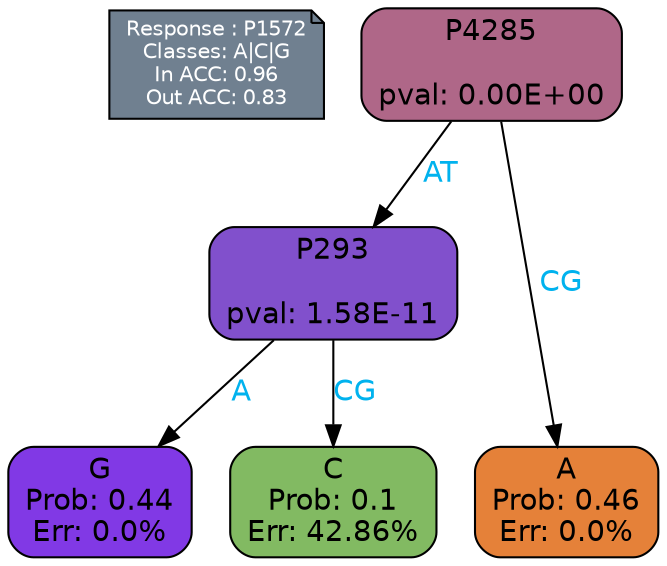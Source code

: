 digraph Tree {
node [shape=box, style="filled, rounded", color="black", fontname=helvetica] ;
graph [ranksep=equally, splines=polylines, bgcolor=transparent, dpi=600] ;
edge [fontname=helvetica] ;
LEGEND [label="Response : P1572
Classes: A|C|G
In ACC: 0.96
Out ACC: 0.83
",shape=note,align=left,style=filled,fillcolor="slategray",fontcolor="white",fontsize=10];1 [label="P4285

pval: 0.00E+00", fillcolor="#af6788"] ;
2 [label="P293

pval: 1.58E-11", fillcolor="#8150cc"] ;
3 [label="G
Prob: 0.44
Err: 0.0%", fillcolor="#8139e5"] ;
4 [label="C
Prob: 0.1
Err: 42.86%", fillcolor="#82ba62"] ;
5 [label="A
Prob: 0.46
Err: 0.0%", fillcolor="#e58139"] ;
1 -> 2 [label="AT",fontcolor=deepskyblue2] ;
1 -> 5 [label="CG",fontcolor=deepskyblue2] ;
2 -> 3 [label="A",fontcolor=deepskyblue2] ;
2 -> 4 [label="CG",fontcolor=deepskyblue2] ;
{rank = same; 3;4;5;}{rank = same; LEGEND;1;}}
